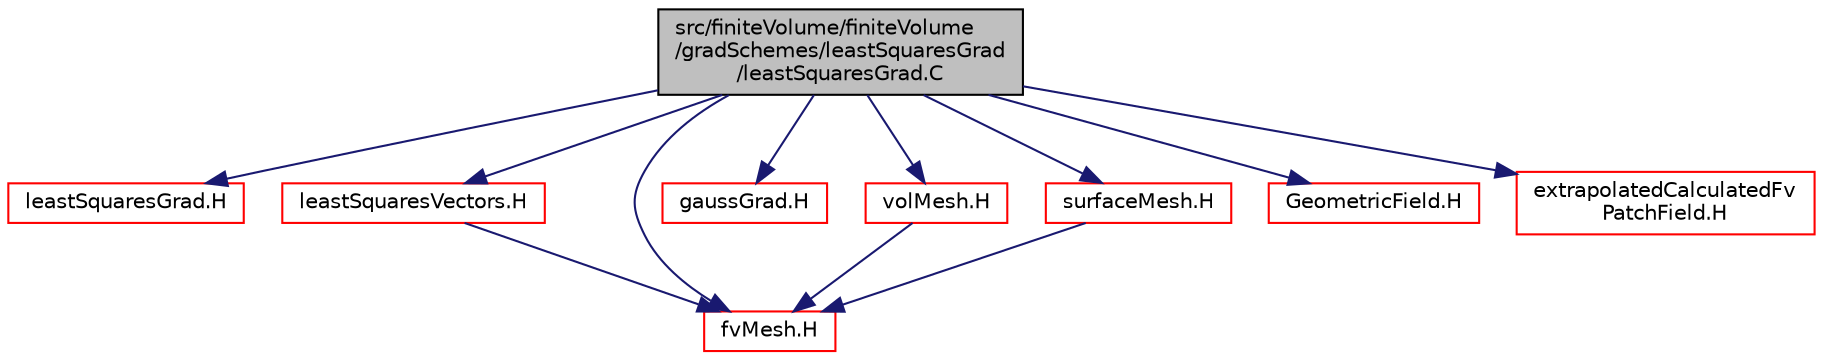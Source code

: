 digraph "src/finiteVolume/finiteVolume/gradSchemes/leastSquaresGrad/leastSquaresGrad.C"
{
  bgcolor="transparent";
  edge [fontname="Helvetica",fontsize="10",labelfontname="Helvetica",labelfontsize="10"];
  node [fontname="Helvetica",fontsize="10",shape=record];
  Node0 [label="src/finiteVolume/finiteVolume\l/gradSchemes/leastSquaresGrad\l/leastSquaresGrad.C",height=0.2,width=0.4,color="black", fillcolor="grey75", style="filled", fontcolor="black"];
  Node0 -> Node1 [color="midnightblue",fontsize="10",style="solid",fontname="Helvetica"];
  Node1 [label="leastSquaresGrad.H",height=0.2,width=0.4,color="red",URL="$a03314.html"];
  Node0 -> Node98 [color="midnightblue",fontsize="10",style="solid",fontname="Helvetica"];
  Node98 [label="leastSquaresVectors.H",height=0.2,width=0.4,color="red",URL="$a03323.html"];
  Node98 -> Node122 [color="midnightblue",fontsize="10",style="solid",fontname="Helvetica"];
  Node122 [label="fvMesh.H",height=0.2,width=0.4,color="red",URL="$a03719.html"];
  Node0 -> Node321 [color="midnightblue",fontsize="10",style="solid",fontname="Helvetica"];
  Node321 [label="gaussGrad.H",height=0.2,width=0.4,color="red",URL="$a03278.html"];
  Node0 -> Node122 [color="midnightblue",fontsize="10",style="solid",fontname="Helvetica"];
  Node0 -> Node324 [color="midnightblue",fontsize="10",style="solid",fontname="Helvetica"];
  Node324 [label="volMesh.H",height=0.2,width=0.4,color="red",URL="$a04541.html"];
  Node324 -> Node122 [color="midnightblue",fontsize="10",style="solid",fontname="Helvetica"];
  Node0 -> Node314 [color="midnightblue",fontsize="10",style="solid",fontname="Helvetica"];
  Node314 [label="surfaceMesh.H",height=0.2,width=0.4,color="red",URL="$a04538.html"];
  Node314 -> Node122 [color="midnightblue",fontsize="10",style="solid",fontname="Helvetica"];
  Node0 -> Node290 [color="midnightblue",fontsize="10",style="solid",fontname="Helvetica"];
  Node290 [label="GeometricField.H",height=0.2,width=0.4,color="red",URL="$a10523.html"];
  Node0 -> Node325 [color="midnightblue",fontsize="10",style="solid",fontname="Helvetica"];
  Node325 [label="extrapolatedCalculatedFv\lPatchField.H",height=0.2,width=0.4,color="red",URL="$a01583.html"];
}
